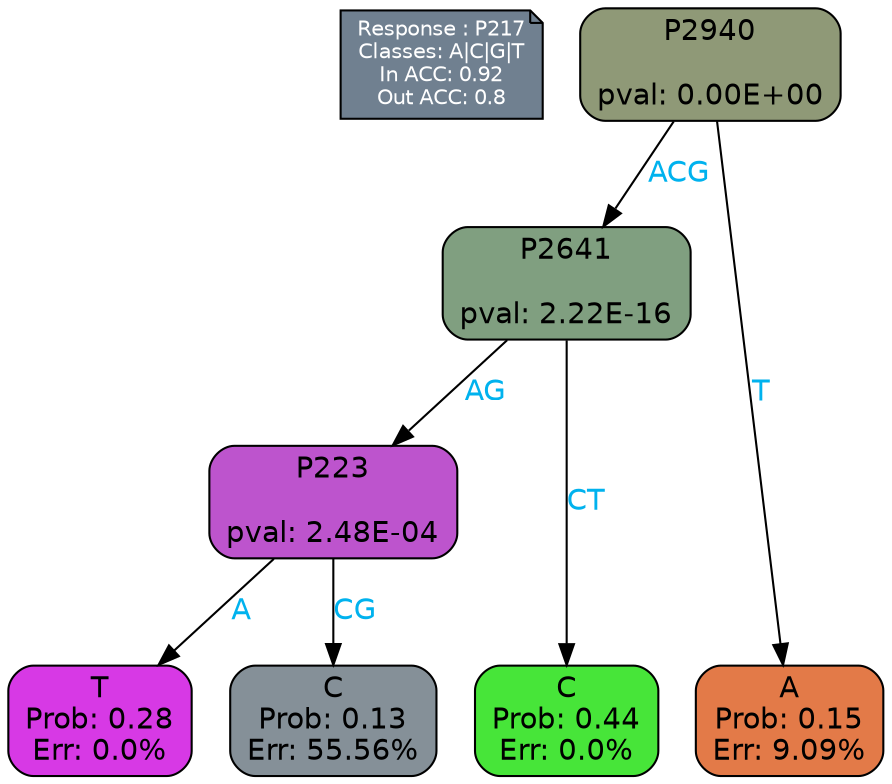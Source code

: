 digraph Tree {
node [shape=box, style="filled, rounded", color="black", fontname=helvetica] ;
graph [ranksep=equally, splines=polylines, bgcolor=transparent, dpi=600] ;
edge [fontname=helvetica] ;
LEGEND [label="Response : P217
Classes: A|C|G|T
In ACC: 0.92
Out ACC: 0.8
",shape=note,align=left,style=filled,fillcolor="slategray",fontcolor="white",fontsize=10];1 [label="P2940

pval: 0.00E+00", fillcolor="#8f9977"] ;
2 [label="P2641

pval: 2.22E-16", fillcolor="#809f80"] ;
3 [label="P223

pval: 2.48E-04", fillcolor="#bd54cd"] ;
4 [label="T
Prob: 0.28
Err: 0.0%", fillcolor="#d739e5"] ;
5 [label="C
Prob: 0.13
Err: 55.56%", fillcolor="#859098"] ;
6 [label="C
Prob: 0.44
Err: 0.0%", fillcolor="#47e539"] ;
7 [label="A
Prob: 0.15
Err: 9.09%", fillcolor="#e37a48"] ;
1 -> 2 [label="ACG",fontcolor=deepskyblue2] ;
1 -> 7 [label="T",fontcolor=deepskyblue2] ;
2 -> 3 [label="AG",fontcolor=deepskyblue2] ;
2 -> 6 [label="CT",fontcolor=deepskyblue2] ;
3 -> 4 [label="A",fontcolor=deepskyblue2] ;
3 -> 5 [label="CG",fontcolor=deepskyblue2] ;
{rank = same; 4;5;6;7;}{rank = same; LEGEND;1;}}